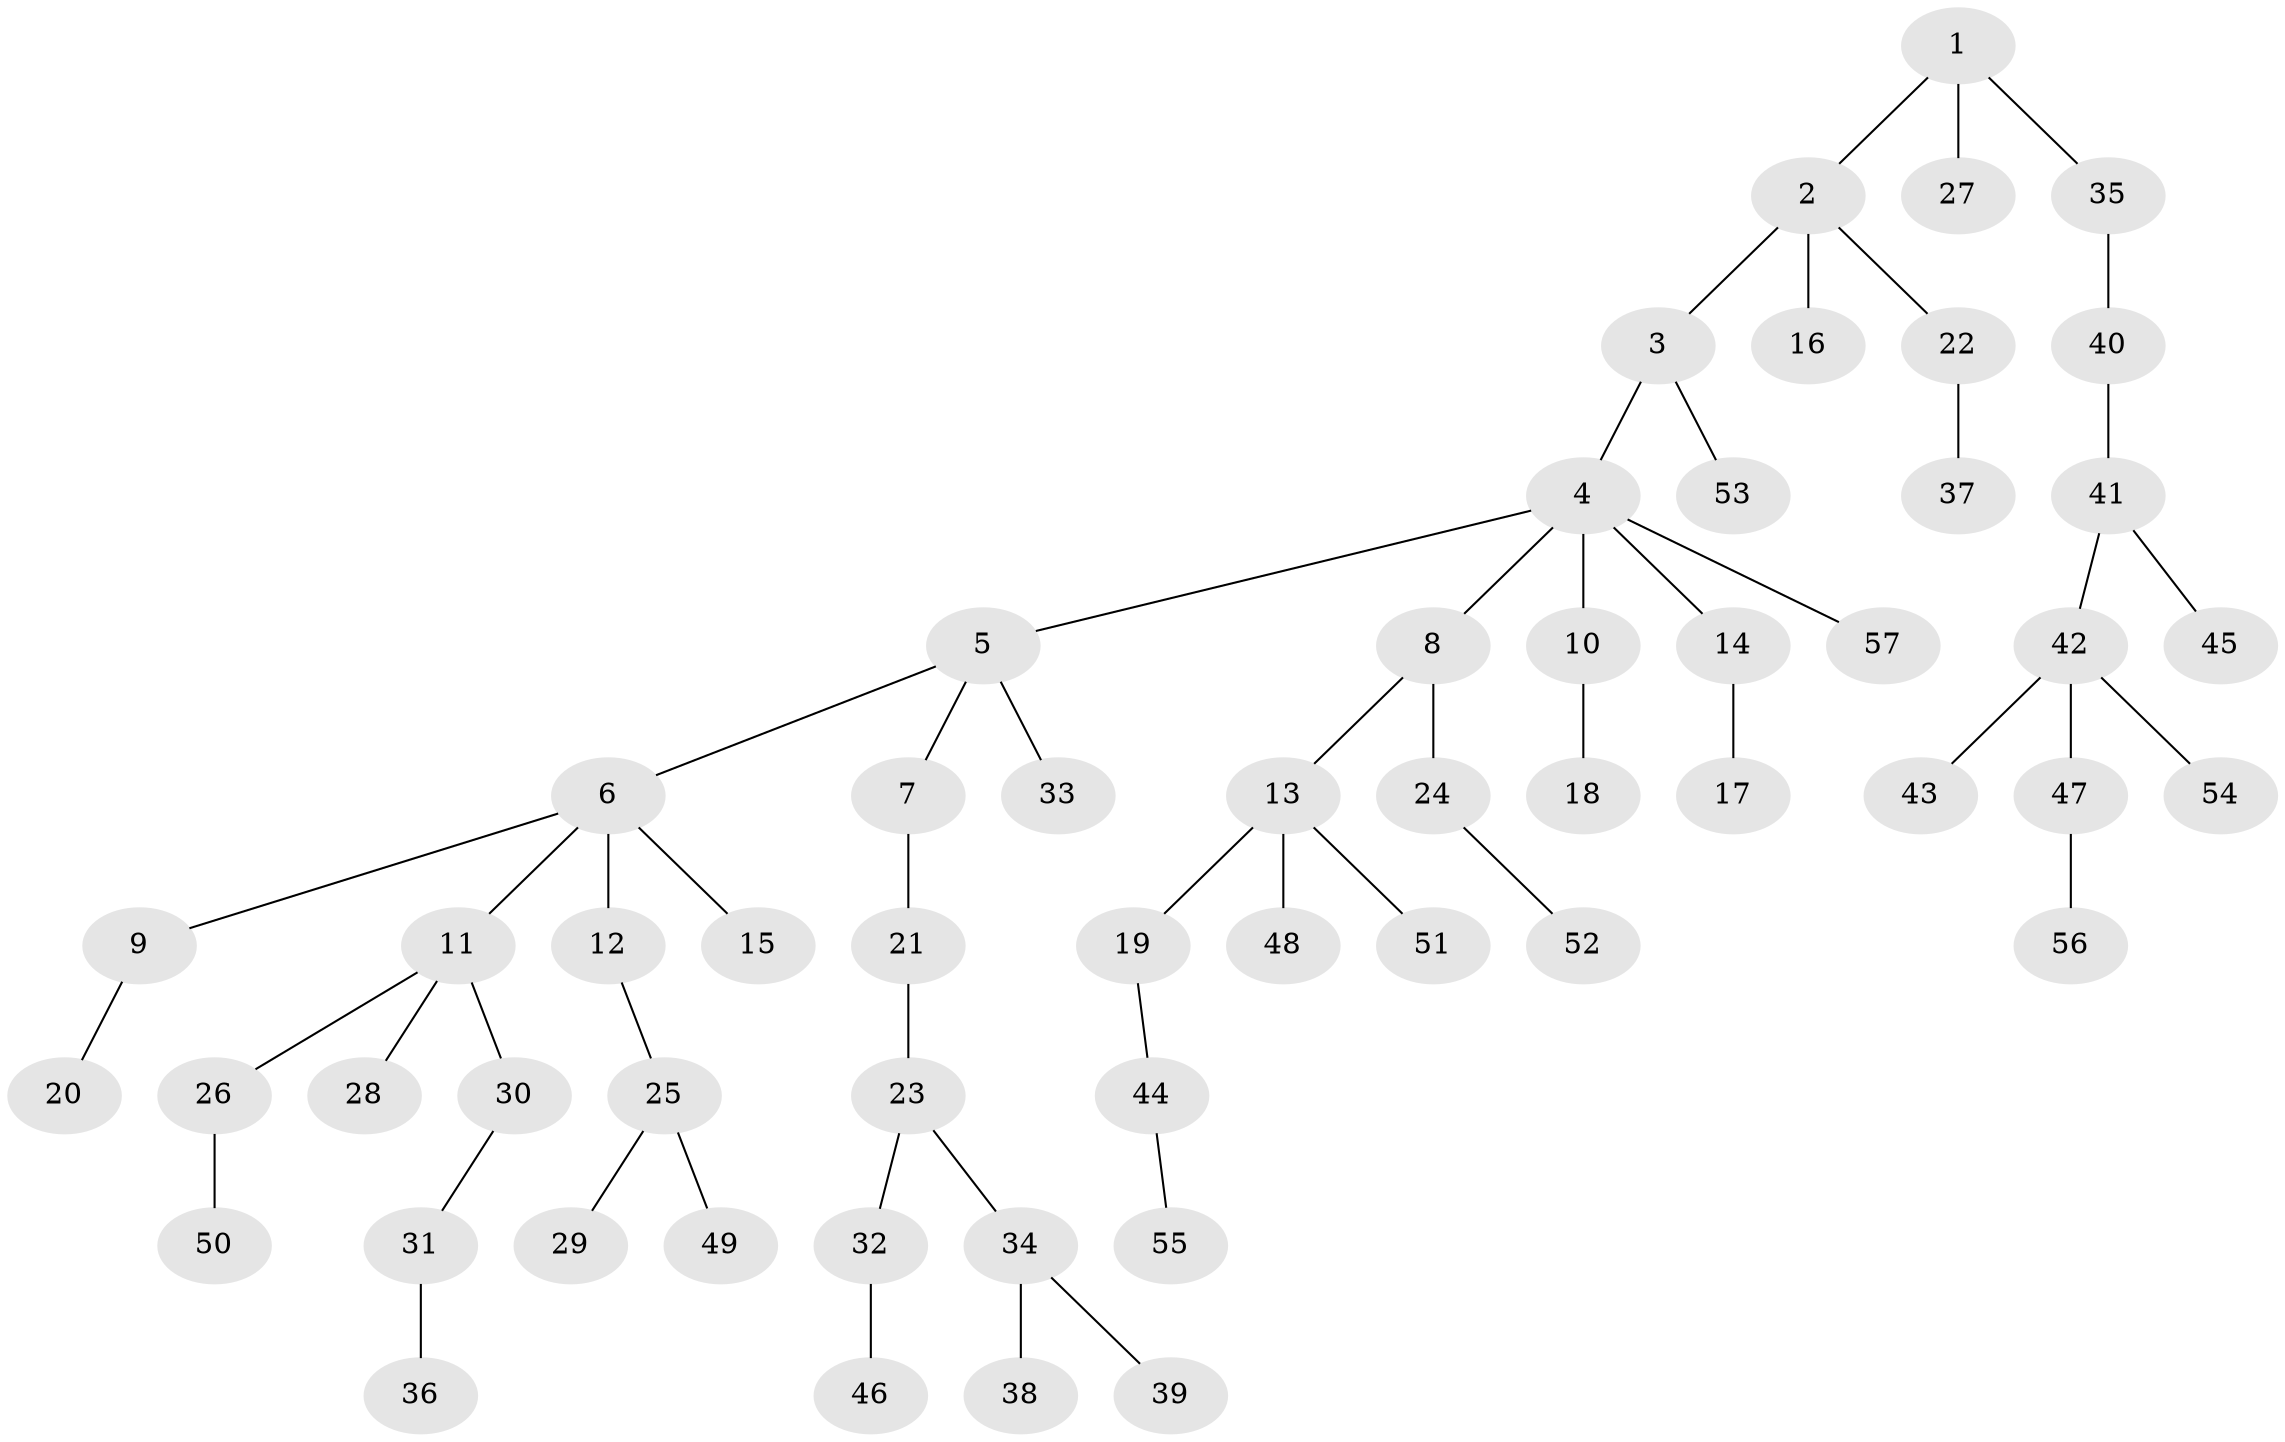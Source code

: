 // Generated by graph-tools (version 1.1) at 2025/02/03/09/25 03:02:22]
// undirected, 57 vertices, 56 edges
graph export_dot {
graph [start="1"]
  node [color=gray90,style=filled];
  1;
  2;
  3;
  4;
  5;
  6;
  7;
  8;
  9;
  10;
  11;
  12;
  13;
  14;
  15;
  16;
  17;
  18;
  19;
  20;
  21;
  22;
  23;
  24;
  25;
  26;
  27;
  28;
  29;
  30;
  31;
  32;
  33;
  34;
  35;
  36;
  37;
  38;
  39;
  40;
  41;
  42;
  43;
  44;
  45;
  46;
  47;
  48;
  49;
  50;
  51;
  52;
  53;
  54;
  55;
  56;
  57;
  1 -- 2;
  1 -- 27;
  1 -- 35;
  2 -- 3;
  2 -- 16;
  2 -- 22;
  3 -- 4;
  3 -- 53;
  4 -- 5;
  4 -- 8;
  4 -- 10;
  4 -- 14;
  4 -- 57;
  5 -- 6;
  5 -- 7;
  5 -- 33;
  6 -- 9;
  6 -- 11;
  6 -- 12;
  6 -- 15;
  7 -- 21;
  8 -- 13;
  8 -- 24;
  9 -- 20;
  10 -- 18;
  11 -- 26;
  11 -- 28;
  11 -- 30;
  12 -- 25;
  13 -- 19;
  13 -- 48;
  13 -- 51;
  14 -- 17;
  19 -- 44;
  21 -- 23;
  22 -- 37;
  23 -- 32;
  23 -- 34;
  24 -- 52;
  25 -- 29;
  25 -- 49;
  26 -- 50;
  30 -- 31;
  31 -- 36;
  32 -- 46;
  34 -- 38;
  34 -- 39;
  35 -- 40;
  40 -- 41;
  41 -- 42;
  41 -- 45;
  42 -- 43;
  42 -- 47;
  42 -- 54;
  44 -- 55;
  47 -- 56;
}
